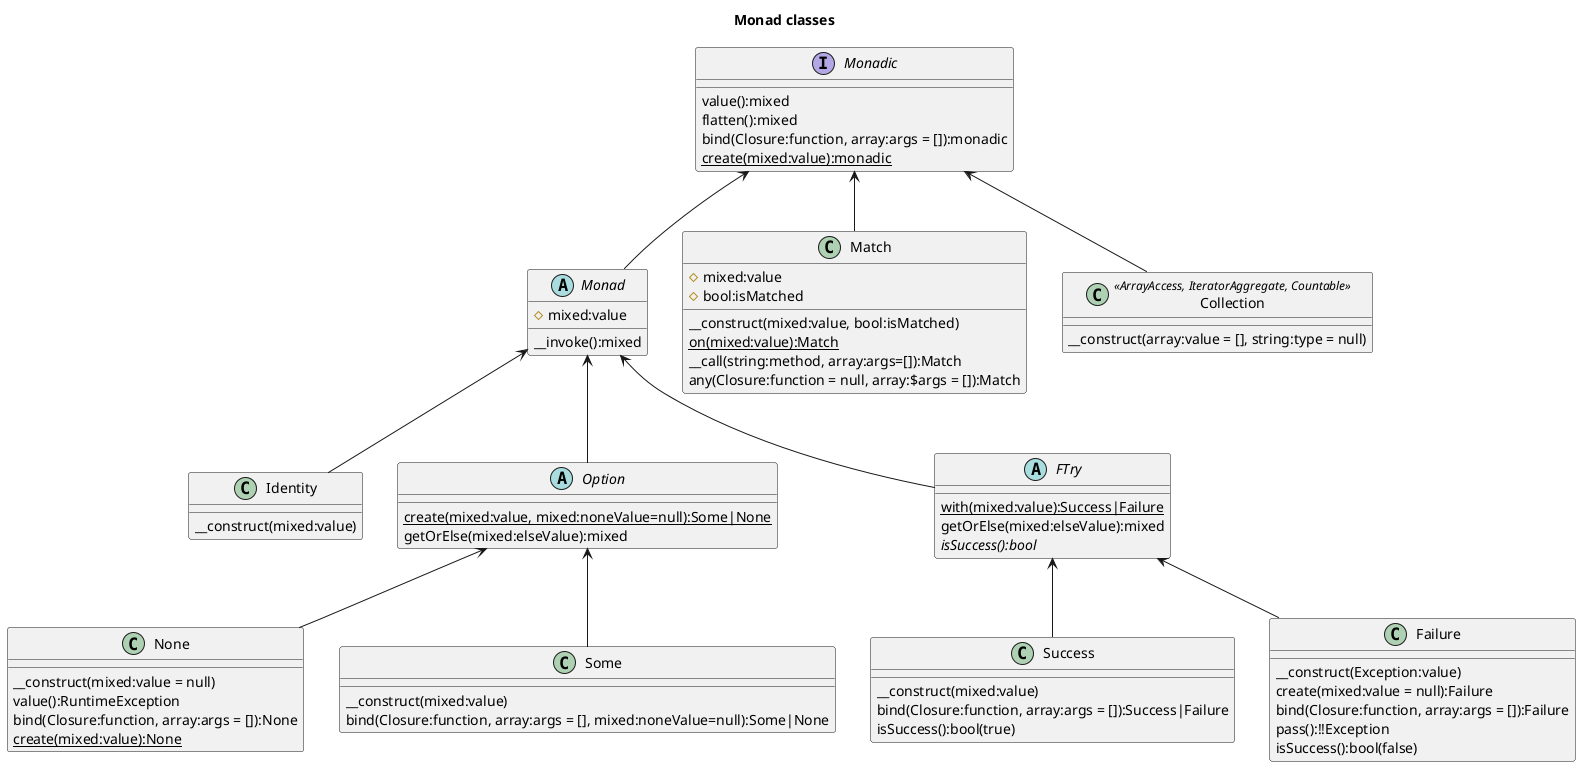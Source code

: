 @startuml
title Monad classes

interface Monadic {
    value():mixed
    flatten():mixed
    bind(Closure:function, array:args = []):monadic
    {static} create(mixed:value):monadic
}

abstract class Monad {
    #mixed:value
    __invoke():mixed
}

class Identity {
    __construct(mixed:value)
}

abstract class Option {
    {static} create(mixed:value, mixed:noneValue=null):Some|None
    getOrElse(mixed:elseValue):mixed
}

class None {
    __construct(mixed:value = null)
    value():RuntimeException
    bind(Closure:function, array:args = []):None
    {static} create(mixed:value):None
}

class Some {
    __construct(mixed:value)
    bind(Closure:function, array:args = [], mixed:noneValue=null):Some|None
}

class Match {
    #mixed:value
    #bool:isMatched
    __construct(mixed:value, bool:isMatched)
    {static} on(mixed:value):Match
    __call(string:method, array:args=[]):Match
    any(Closure:function = null, array:$args = []):Match
}

abstract class FTry {
    {static} with(mixed:value):Success|Failure
    getOrElse(mixed:elseValue):mixed
    {abstract} isSuccess():bool
}

class Success {
    __construct(mixed:value)
    bind(Closure:function, array:args = []):Success|Failure
    isSuccess():bool(true)
}

class Failure {
    __construct(Exception:value)
     create(mixed:value = null):Failure
    bind(Closure:function, array:args = []):Failure
    pass():!!Exception
    isSuccess():bool(false)
}

class Collection <<ArrayAccess, IteratorAggregate, Countable>> {
    __construct(array:value = [], string:type = null)
}

Monadic <-- Monad
Monadic <-- Match
Monadic <-- Collection
Monad <-- Identity
Monad <-- Option
Option <-- None
Option <-- Some
Monad <-- FTry
FTry <-- Success
FTry <-- Failure

@enduml